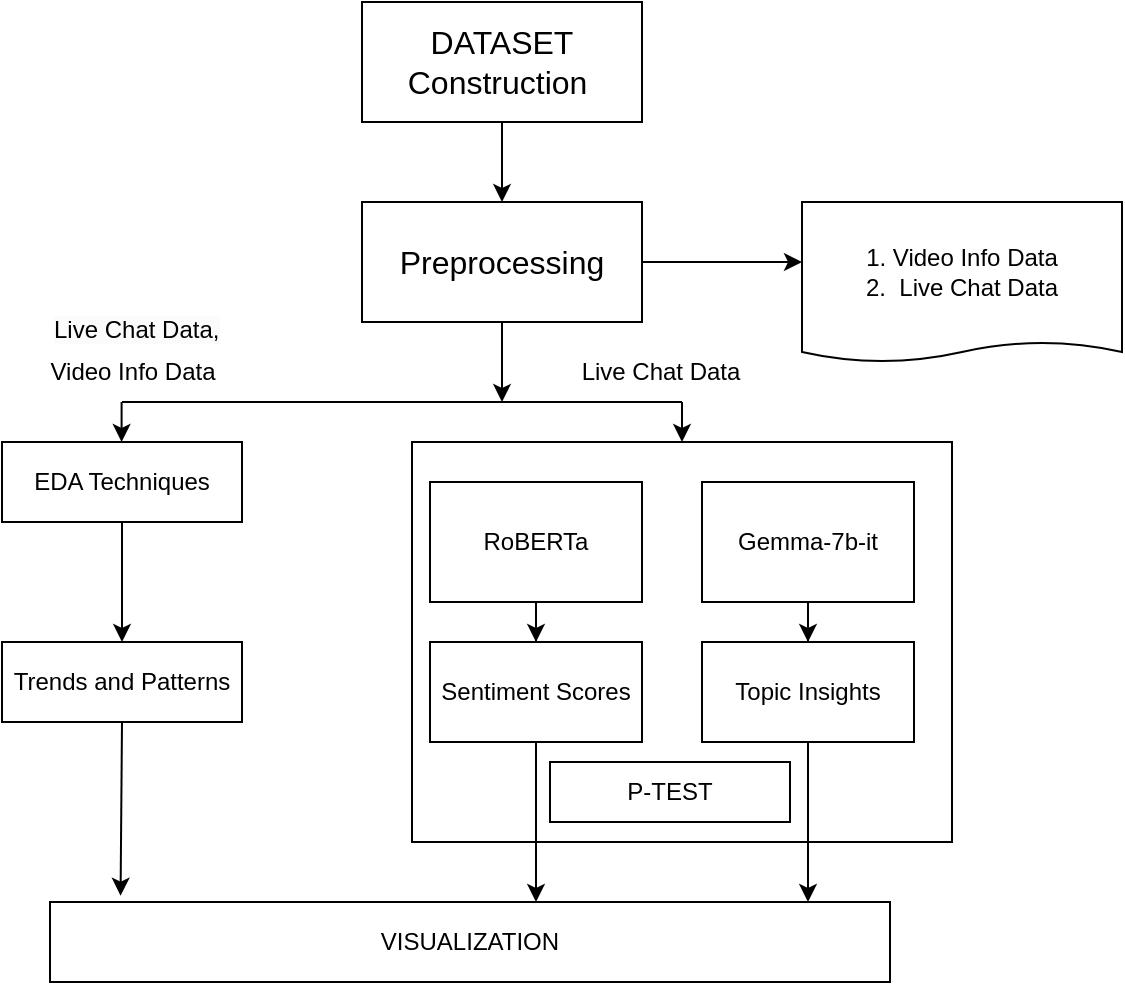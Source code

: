 <mxfile version="26.0.7">
  <diagram name="Page-1" id="AqySNO9kpjVi1z6rc3C7">
    <mxGraphModel dx="954" dy="647" grid="1" gridSize="10" guides="1" tooltips="1" connect="1" arrows="1" fold="1" page="1" pageScale="1" pageWidth="827" pageHeight="1169" math="0" shadow="0">
      <root>
        <mxCell id="0" />
        <mxCell id="1" parent="0" />
        <mxCell id="GSGQV9rLtPmWymMuG4am-3" value="" style="edgeStyle=orthogonalEdgeStyle;rounded=0;orthogonalLoop=1;jettySize=auto;html=1;" edge="1" parent="1" source="GSGQV9rLtPmWymMuG4am-1">
          <mxGeometry relative="1" as="geometry">
            <mxPoint x="390" y="140" as="targetPoint" />
          </mxGeometry>
        </mxCell>
        <mxCell id="GSGQV9rLtPmWymMuG4am-1" value="&lt;font style=&quot;font-size: 16px;&quot;&gt;DATASET Construction&amp;nbsp;&lt;/font&gt;" style="rounded=0;whiteSpace=wrap;html=1;" vertex="1" parent="1">
          <mxGeometry x="320" y="40" width="140" height="60" as="geometry" />
        </mxCell>
        <mxCell id="GSGQV9rLtPmWymMuG4am-6" value="" style="edgeStyle=orthogonalEdgeStyle;rounded=0;orthogonalLoop=1;jettySize=auto;html=1;" edge="1" parent="1" source="GSGQV9rLtPmWymMuG4am-4" target="GSGQV9rLtPmWymMuG4am-5">
          <mxGeometry relative="1" as="geometry">
            <Array as="points">
              <mxPoint x="540" y="170" />
              <mxPoint x="540" y="170" />
            </Array>
          </mxGeometry>
        </mxCell>
        <mxCell id="GSGQV9rLtPmWymMuG4am-4" value="&lt;font style=&quot;font-size: 16px;&quot;&gt;Preprocessing&lt;/font&gt;" style="rounded=0;whiteSpace=wrap;html=1;" vertex="1" parent="1">
          <mxGeometry x="320" y="140" width="140" height="60" as="geometry" />
        </mxCell>
        <mxCell id="GSGQV9rLtPmWymMuG4am-5" value="1. Video Info Data&lt;div&gt;2. &amp;nbsp;Live Chat Data&lt;/div&gt;" style="shape=document;whiteSpace=wrap;html=1;boundedLbl=1;size=0.125;align=center;" vertex="1" parent="1">
          <mxGeometry x="540" y="140" width="160" height="80" as="geometry" />
        </mxCell>
        <mxCell id="GSGQV9rLtPmWymMuG4am-39" value="" style="edgeStyle=orthogonalEdgeStyle;rounded=0;orthogonalLoop=1;jettySize=auto;html=1;" edge="1" parent="1" source="GSGQV9rLtPmWymMuG4am-13" target="GSGQV9rLtPmWymMuG4am-38">
          <mxGeometry relative="1" as="geometry" />
        </mxCell>
        <mxCell id="GSGQV9rLtPmWymMuG4am-13" value="EDA Techniques" style="rounded=0;whiteSpace=wrap;html=1;" vertex="1" parent="1">
          <mxGeometry x="140" y="260" width="120" height="40" as="geometry" />
        </mxCell>
        <mxCell id="GSGQV9rLtPmWymMuG4am-14" value="" style="rounded=0;whiteSpace=wrap;html=1;" vertex="1" parent="1">
          <mxGeometry x="345" y="260" width="270" height="200" as="geometry" />
        </mxCell>
        <mxCell id="GSGQV9rLtPmWymMuG4am-33" value="" style="edgeStyle=orthogonalEdgeStyle;rounded=0;orthogonalLoop=1;jettySize=auto;html=1;" edge="1" parent="1" source="GSGQV9rLtPmWymMuG4am-15" target="GSGQV9rLtPmWymMuG4am-32">
          <mxGeometry relative="1" as="geometry" />
        </mxCell>
        <mxCell id="GSGQV9rLtPmWymMuG4am-15" value="RoBERTa" style="rounded=0;whiteSpace=wrap;html=1;" vertex="1" parent="1">
          <mxGeometry x="354" y="280" width="106" height="60" as="geometry" />
        </mxCell>
        <mxCell id="GSGQV9rLtPmWymMuG4am-20" value="" style="endArrow=classic;html=1;rounded=0;exitX=0.5;exitY=1;exitDx=0;exitDy=0;" edge="1" parent="1" source="GSGQV9rLtPmWymMuG4am-4">
          <mxGeometry width="50" height="50" relative="1" as="geometry">
            <mxPoint x="390" y="260" as="sourcePoint" />
            <mxPoint x="390" y="240" as="targetPoint" />
          </mxGeometry>
        </mxCell>
        <mxCell id="GSGQV9rLtPmWymMuG4am-21" value="" style="endArrow=none;html=1;rounded=0;" edge="1" parent="1">
          <mxGeometry width="50" height="50" relative="1" as="geometry">
            <mxPoint x="200" y="240" as="sourcePoint" />
            <mxPoint x="480" y="240" as="targetPoint" />
          </mxGeometry>
        </mxCell>
        <mxCell id="GSGQV9rLtPmWymMuG4am-22" value="" style="endArrow=classic;html=1;rounded=0;entryX=0.5;entryY=0;entryDx=0;entryDy=0;" edge="1" parent="1" target="GSGQV9rLtPmWymMuG4am-14">
          <mxGeometry width="50" height="50" relative="1" as="geometry">
            <mxPoint x="480" y="240" as="sourcePoint" />
            <mxPoint x="440" y="210" as="targetPoint" />
          </mxGeometry>
        </mxCell>
        <mxCell id="GSGQV9rLtPmWymMuG4am-24" value="" style="endArrow=classic;html=1;rounded=0;entryX=0.5;entryY=0;entryDx=0;entryDy=0;" edge="1" parent="1">
          <mxGeometry width="50" height="50" relative="1" as="geometry">
            <mxPoint x="199.8" y="240" as="sourcePoint" />
            <mxPoint x="199.8" y="260" as="targetPoint" />
          </mxGeometry>
        </mxCell>
        <mxCell id="GSGQV9rLtPmWymMuG4am-27" value="Video Info Data" style="text;html=1;align=center;verticalAlign=middle;resizable=0;points=[];autosize=1;strokeColor=none;fillColor=none;" vertex="1" parent="1">
          <mxGeometry x="150" y="210" width="110" height="30" as="geometry" />
        </mxCell>
        <mxCell id="GSGQV9rLtPmWymMuG4am-28" value="Live Chat Data" style="text;html=1;align=center;verticalAlign=middle;resizable=0;points=[];autosize=1;strokeColor=none;fillColor=none;" vertex="1" parent="1">
          <mxGeometry x="419" y="210" width="100" height="30" as="geometry" />
        </mxCell>
        <mxCell id="GSGQV9rLtPmWymMuG4am-35" value="" style="edgeStyle=orthogonalEdgeStyle;rounded=0;orthogonalLoop=1;jettySize=auto;html=1;" edge="1" parent="1" source="GSGQV9rLtPmWymMuG4am-29" target="GSGQV9rLtPmWymMuG4am-34">
          <mxGeometry relative="1" as="geometry" />
        </mxCell>
        <mxCell id="GSGQV9rLtPmWymMuG4am-29" value="Gemma-7b-it" style="rounded=0;whiteSpace=wrap;html=1;" vertex="1" parent="1">
          <mxGeometry x="490" y="280" width="106" height="60" as="geometry" />
        </mxCell>
        <mxCell id="GSGQV9rLtPmWymMuG4am-42" value="" style="edgeStyle=orthogonalEdgeStyle;rounded=0;orthogonalLoop=1;jettySize=auto;html=1;" edge="1" parent="1" source="GSGQV9rLtPmWymMuG4am-32" target="GSGQV9rLtPmWymMuG4am-41">
          <mxGeometry relative="1" as="geometry">
            <Array as="points">
              <mxPoint x="407" y="460" />
              <mxPoint x="407" y="460" />
            </Array>
          </mxGeometry>
        </mxCell>
        <mxCell id="GSGQV9rLtPmWymMuG4am-32" value="Sentiment Scores" style="rounded=0;whiteSpace=wrap;html=1;" vertex="1" parent="1">
          <mxGeometry x="354" y="360" width="106" height="50" as="geometry" />
        </mxCell>
        <mxCell id="GSGQV9rLtPmWymMuG4am-44" value="" style="edgeStyle=orthogonalEdgeStyle;rounded=0;orthogonalLoop=1;jettySize=auto;html=1;" edge="1" parent="1" source="GSGQV9rLtPmWymMuG4am-34" target="GSGQV9rLtPmWymMuG4am-41">
          <mxGeometry relative="1" as="geometry">
            <Array as="points">
              <mxPoint x="543" y="450" />
              <mxPoint x="543" y="450" />
            </Array>
          </mxGeometry>
        </mxCell>
        <mxCell id="GSGQV9rLtPmWymMuG4am-34" value="Topic Insights" style="rounded=0;whiteSpace=wrap;html=1;" vertex="1" parent="1">
          <mxGeometry x="490" y="360" width="106" height="50" as="geometry" />
        </mxCell>
        <mxCell id="GSGQV9rLtPmWymMuG4am-38" value="Trends and Patterns" style="rounded=0;whiteSpace=wrap;html=1;" vertex="1" parent="1">
          <mxGeometry x="140" y="360" width="120" height="40" as="geometry" />
        </mxCell>
        <mxCell id="GSGQV9rLtPmWymMuG4am-40" value="&lt;span style=&quot;caret-color: rgb(0, 0, 0); color: rgb(0, 0, 0); font-family: Helvetica; font-size: 12px; font-style: normal; font-variant-caps: normal; font-weight: 400; letter-spacing: normal; text-align: center; text-indent: 0px; text-transform: none; white-space: nowrap; word-spacing: 0px; -webkit-text-stroke-width: 0px; background-color: rgb(251, 251, 251); text-decoration: none; float: none; display: inline !important;&quot;&gt;Live Chat Data,&lt;/span&gt;" style="text;whiteSpace=wrap;html=1;" vertex="1" parent="1">
          <mxGeometry x="164" y="190" width="110" height="40" as="geometry" />
        </mxCell>
        <mxCell id="GSGQV9rLtPmWymMuG4am-41" value="VISUALIZATION" style="whiteSpace=wrap;html=1;rounded=0;" vertex="1" parent="1">
          <mxGeometry x="164" y="490" width="420" height="40" as="geometry" />
        </mxCell>
        <mxCell id="GSGQV9rLtPmWymMuG4am-43" value="" style="endArrow=classic;html=1;rounded=0;exitX=0.5;exitY=1;exitDx=0;exitDy=0;entryX=0.084;entryY=-0.079;entryDx=0;entryDy=0;entryPerimeter=0;" edge="1" parent="1" source="GSGQV9rLtPmWymMuG4am-38" target="GSGQV9rLtPmWymMuG4am-41">
          <mxGeometry width="50" height="50" relative="1" as="geometry">
            <mxPoint x="650" y="500" as="sourcePoint" />
            <mxPoint x="680" y="450" as="targetPoint" />
          </mxGeometry>
        </mxCell>
        <mxCell id="GSGQV9rLtPmWymMuG4am-45" value="P-TEST" style="rounded=0;whiteSpace=wrap;html=1;" vertex="1" parent="1">
          <mxGeometry x="414" y="420" width="120" height="30" as="geometry" />
        </mxCell>
      </root>
    </mxGraphModel>
  </diagram>
</mxfile>
